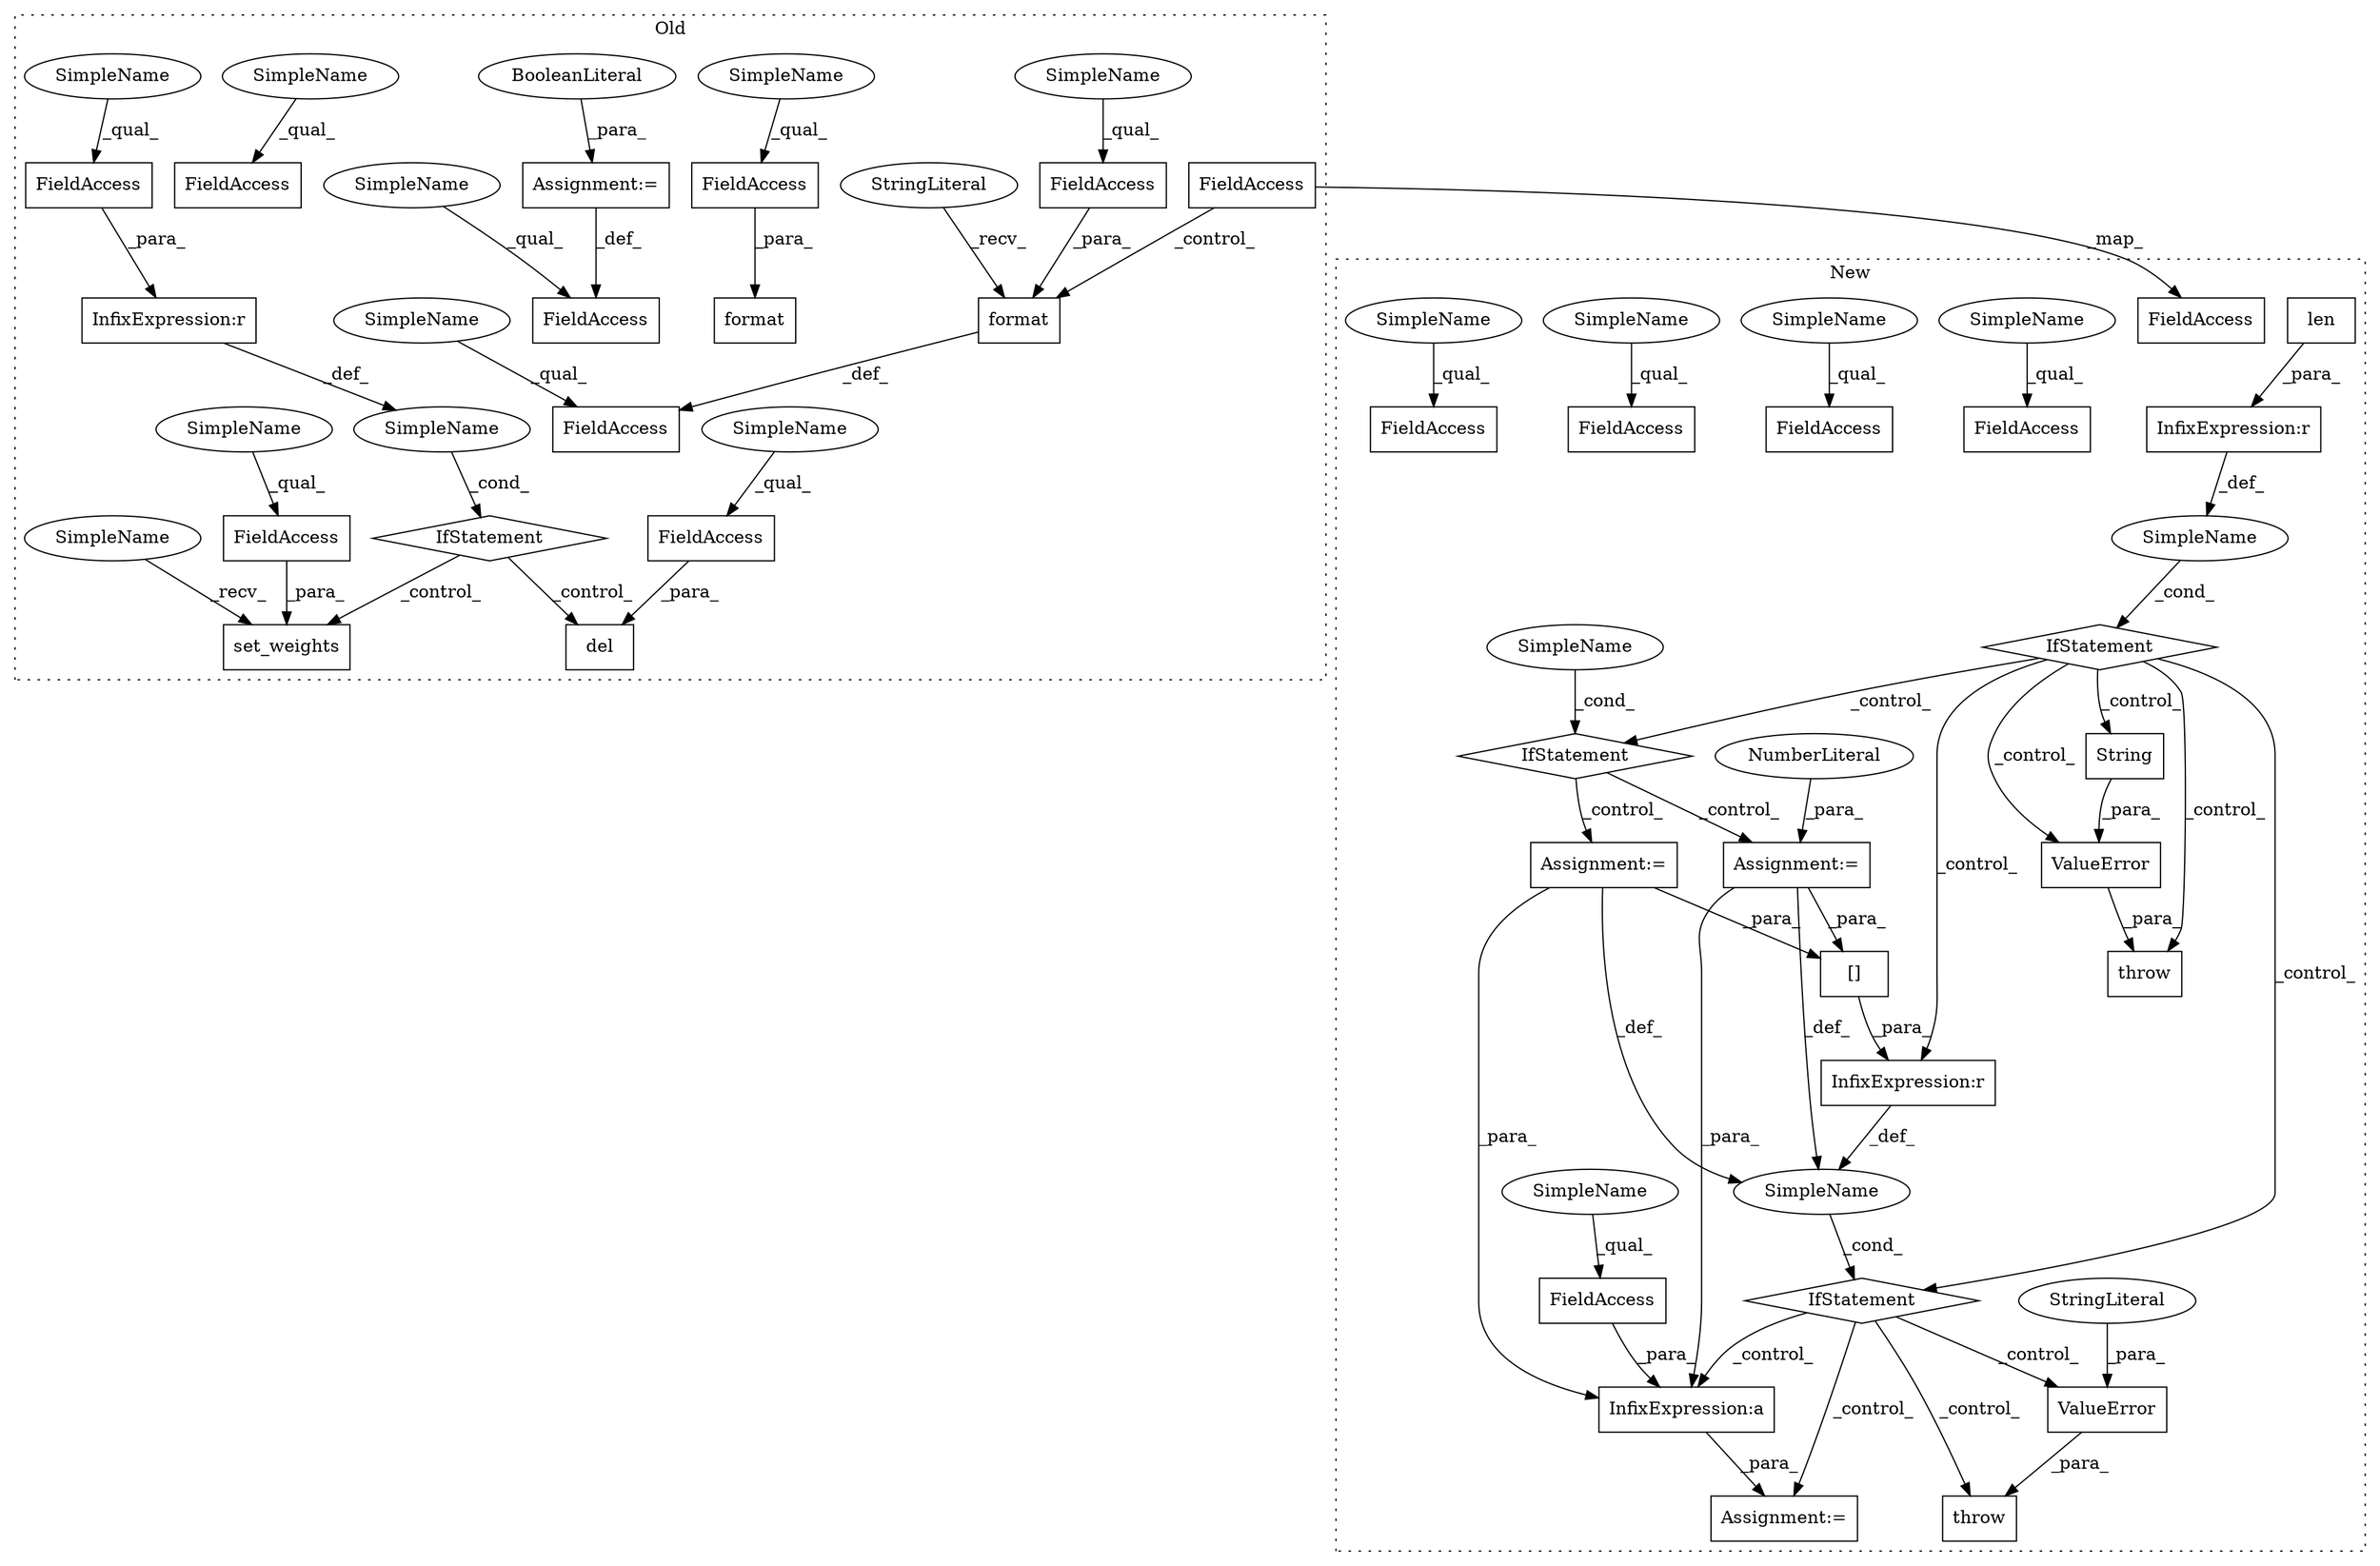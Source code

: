 digraph G {
subgraph cluster0 {
1 [label="set_weights" a="32" s="27266,27298" l="12,1" shape="box"];
3 [label="IfStatement" a="25" s="27219,27251" l="4,2" shape="diamond"];
4 [label="SimpleName" a="42" s="" l="" shape="ellipse"];
5 [label="del" a="32" s="27307,27331" l="4,1" shape="box"];
6 [label="InfixExpression:r" a="27" s="27243" l="4" shape="box"];
7 [label="FieldAccess" a="22" s="27311" l="20" shape="box"];
8 [label="FieldAccess" a="22" s="27223" l="20" shape="box"];
9 [label="FieldAccess" a="22" s="27278" l="20" shape="box"];
25 [label="FieldAccess" a="22" s="27126" l="9" shape="box"];
26 [label="FieldAccess" a="22" s="26957" l="9" shape="box"];
27 [label="format" a="32" s="27119,27135" l="7,1" shape="box"];
28 [label="StringLiteral" a="45" s="27112" l="6" shape="ellipse"];
29 [label="FieldAccess" a="22" s="27034" l="6" shape="box"];
31 [label="FieldAccess" a="22" s="26700" l="15" shape="box"];
32 [label="format" a="32" s="26950,26966" l="7,1" shape="box"];
33 [label="FieldAccess" a="22" s="27344" l="10" shape="box"];
41 [label="Assignment:=" a="7" s="27354" l="1" shape="box"];
42 [label="BooleanLiteral" a="9" s="27355" l="4" shape="ellipse"];
45 [label="FieldAccess" a="22" s="27015" l="9" shape="box"];
47 [label="SimpleName" a="42" s="26957" l="4" shape="ellipse"];
48 [label="SimpleName" a="42" s="27311" l="4" shape="ellipse"];
49 [label="SimpleName" a="42" s="27126" l="4" shape="ellipse"];
50 [label="SimpleName" a="42" s="27344" l="4" shape="ellipse"];
51 [label="SimpleName" a="42" s="27034" l="4" shape="ellipse"];
52 [label="SimpleName" a="42" s="26700" l="4" shape="ellipse"];
53 [label="SimpleName" a="42" s="27278" l="4" shape="ellipse"];
54 [label="SimpleName" a="42" s="27223" l="4" shape="ellipse"];
55 [label="SimpleName" a="42" s="27261" l="4" shape="ellipse"];
label = "Old";
style="dotted";
}
subgraph cluster1 {
2 [label="[]" a="2" s="2273,2297" l="12,1" shape="box"];
10 [label="InfixExpression:r" a="27" s="2298" l="4" shape="box"];
11 [label="IfStatement" a="25" s="2269,2306" l="4,2" shape="diamond"];
12 [label="ValueError" a="32" s="2322,2403" l="11,1" shape="box"];
13 [label="InfixExpression:a" a="27" s="2487" l="8" shape="box"];
14 [label="SimpleName" a="42" s="" l="" shape="ellipse"];
15 [label="throw" a="53" s="2316" l="6" shape="box"];
16 [label="len" a="32" s="1983,1998" l="4,1" shape="box"];
17 [label="SimpleName" a="42" s="" l="" shape="ellipse"];
18 [label="String" a="32" s="2124,2142" l="7,1" shape="box"];
19 [label="StringLiteral" a="45" s="2333" l="70" shape="ellipse"];
20 [label="InfixExpression:r" a="27" s="1999" l="4" shape="box"];
21 [label="throw" a="53" s="2028" l="6" shape="box"];
22 [label="FieldAccess" a="22" s="2471" l="16" shape="box"];
23 [label="FieldAccess" a="22" s="2004" l="9" shape="box"];
24 [label="FieldAccess" a="22" s="2668" l="13" shape="box"];
30 [label="FieldAccess" a="22" s="2160" l="16" shape="box"];
34 [label="FieldAccess" a="22" s="2762" l="21" shape="box"];
35 [label="IfStatement" a="25" s="2156,2196" l="4,2" shape="diamond"];
36 [label="ValueError" a="32" s="2034,2143" l="11,1" shape="box"];
37 [label="IfStatement" a="25" s="1979,2018" l="4,2" shape="diamond"];
38 [label="SimpleName" a="42" s="" l="" shape="ellipse"];
39 [label="Assignment:=" a="7" s="2218" l="1" shape="box"];
40 [label="NumberLiteral" a="34" s="2219" l="1" shape="ellipse"];
43 [label="Assignment:=" a="7" s="2254" l="1" shape="box"];
44 [label="Assignment:=" a="7" s="2469" l="1" shape="box"];
46 [label="FieldAccess" a="22" s="2691" l="9" shape="box"];
56 [label="SimpleName" a="42" s="2004" l="4" shape="ellipse"];
57 [label="SimpleName" a="42" s="2762" l="4" shape="ellipse"];
58 [label="SimpleName" a="42" s="2471" l="4" shape="ellipse"];
59 [label="SimpleName" a="42" s="2160" l="4" shape="ellipse"];
60 [label="SimpleName" a="42" s="2668" l="4" shape="ellipse"];
label = "New";
style="dotted";
}
2 -> 10 [label="_para_"];
3 -> 5 [label="_control_"];
3 -> 1 [label="_control_"];
4 -> 3 [label="_cond_"];
6 -> 4 [label="_def_"];
7 -> 5 [label="_para_"];
8 -> 6 [label="_para_"];
9 -> 1 [label="_para_"];
10 -> 14 [label="_def_"];
11 -> 12 [label="_control_"];
11 -> 15 [label="_control_"];
11 -> 44 [label="_control_"];
11 -> 13 [label="_control_"];
12 -> 15 [label="_para_"];
13 -> 44 [label="_para_"];
14 -> 11 [label="_cond_"];
16 -> 20 [label="_para_"];
17 -> 37 [label="_cond_"];
18 -> 36 [label="_para_"];
19 -> 12 [label="_para_"];
20 -> 17 [label="_def_"];
22 -> 13 [label="_para_"];
25 -> 27 [label="_para_"];
26 -> 32 [label="_para_"];
27 -> 29 [label="_def_"];
28 -> 27 [label="_recv_"];
35 -> 43 [label="_control_"];
35 -> 39 [label="_control_"];
36 -> 21 [label="_para_"];
37 -> 11 [label="_control_"];
37 -> 18 [label="_control_"];
37 -> 35 [label="_control_"];
37 -> 10 [label="_control_"];
37 -> 36 [label="_control_"];
37 -> 21 [label="_control_"];
38 -> 35 [label="_cond_"];
39 -> 13 [label="_para_"];
39 -> 2 [label="_para_"];
39 -> 14 [label="_def_"];
40 -> 39 [label="_para_"];
41 -> 33 [label="_def_"];
42 -> 41 [label="_para_"];
43 -> 13 [label="_para_"];
43 -> 14 [label="_def_"];
43 -> 2 [label="_para_"];
45 -> 27 [label="_control_"];
45 -> 46 [label="_map_"];
47 -> 26 [label="_qual_"];
48 -> 7 [label="_qual_"];
49 -> 25 [label="_qual_"];
50 -> 33 [label="_qual_"];
51 -> 29 [label="_qual_"];
52 -> 31 [label="_qual_"];
53 -> 9 [label="_qual_"];
54 -> 8 [label="_qual_"];
55 -> 1 [label="_recv_"];
56 -> 23 [label="_qual_"];
57 -> 34 [label="_qual_"];
58 -> 22 [label="_qual_"];
59 -> 30 [label="_qual_"];
60 -> 24 [label="_qual_"];
}